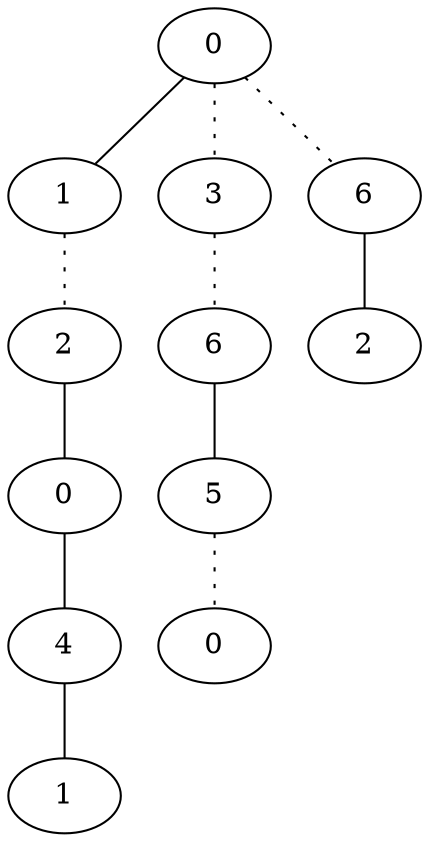graph {
a0[label=0];
a1[label=1];
a2[label=2];
a3[label=0];
a4[label=4];
a5[label=1];
a6[label=3];
a7[label=6];
a8[label=5];
a9[label=0];
a10[label=6];
a11[label=2];
a0 -- a1;
a0 -- a6 [style=dotted];
a0 -- a10 [style=dotted];
a1 -- a2 [style=dotted];
a2 -- a3;
a3 -- a4;
a4 -- a5;
a6 -- a7 [style=dotted];
a7 -- a8;
a8 -- a9 [style=dotted];
a10 -- a11;
}

